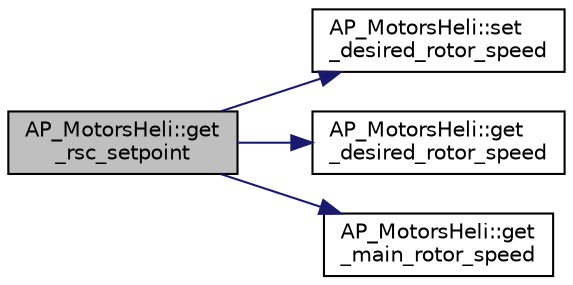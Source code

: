 digraph "AP_MotorsHeli::get_rsc_setpoint"
{
 // INTERACTIVE_SVG=YES
  edge [fontname="Helvetica",fontsize="10",labelfontname="Helvetica",labelfontsize="10"];
  node [fontname="Helvetica",fontsize="10",shape=record];
  rankdir="LR";
  Node1 [label="AP_MotorsHeli::get\l_rsc_setpoint",height=0.2,width=0.4,color="black", fillcolor="grey75", style="filled", fontcolor="black"];
  Node1 -> Node2 [color="midnightblue",fontsize="10",style="solid",fontname="Helvetica"];
  Node2 [label="AP_MotorsHeli::set\l_desired_rotor_speed",height=0.2,width=0.4,color="black", fillcolor="white", style="filled",URL="$classAP__MotorsHeli.html#a86b03d21096010eaa03deaff1177ad53"];
  Node1 -> Node3 [color="midnightblue",fontsize="10",style="solid",fontname="Helvetica"];
  Node3 [label="AP_MotorsHeli::get\l_desired_rotor_speed",height=0.2,width=0.4,color="black", fillcolor="white", style="filled",URL="$classAP__MotorsHeli.html#a4068491667be0c5ed149a341c41b3ce5"];
  Node1 -> Node4 [color="midnightblue",fontsize="10",style="solid",fontname="Helvetica"];
  Node4 [label="AP_MotorsHeli::get\l_main_rotor_speed",height=0.2,width=0.4,color="black", fillcolor="white", style="filled",URL="$classAP__MotorsHeli.html#a5c7b1dc6eaf90ca221d432766c766dcc"];
}
